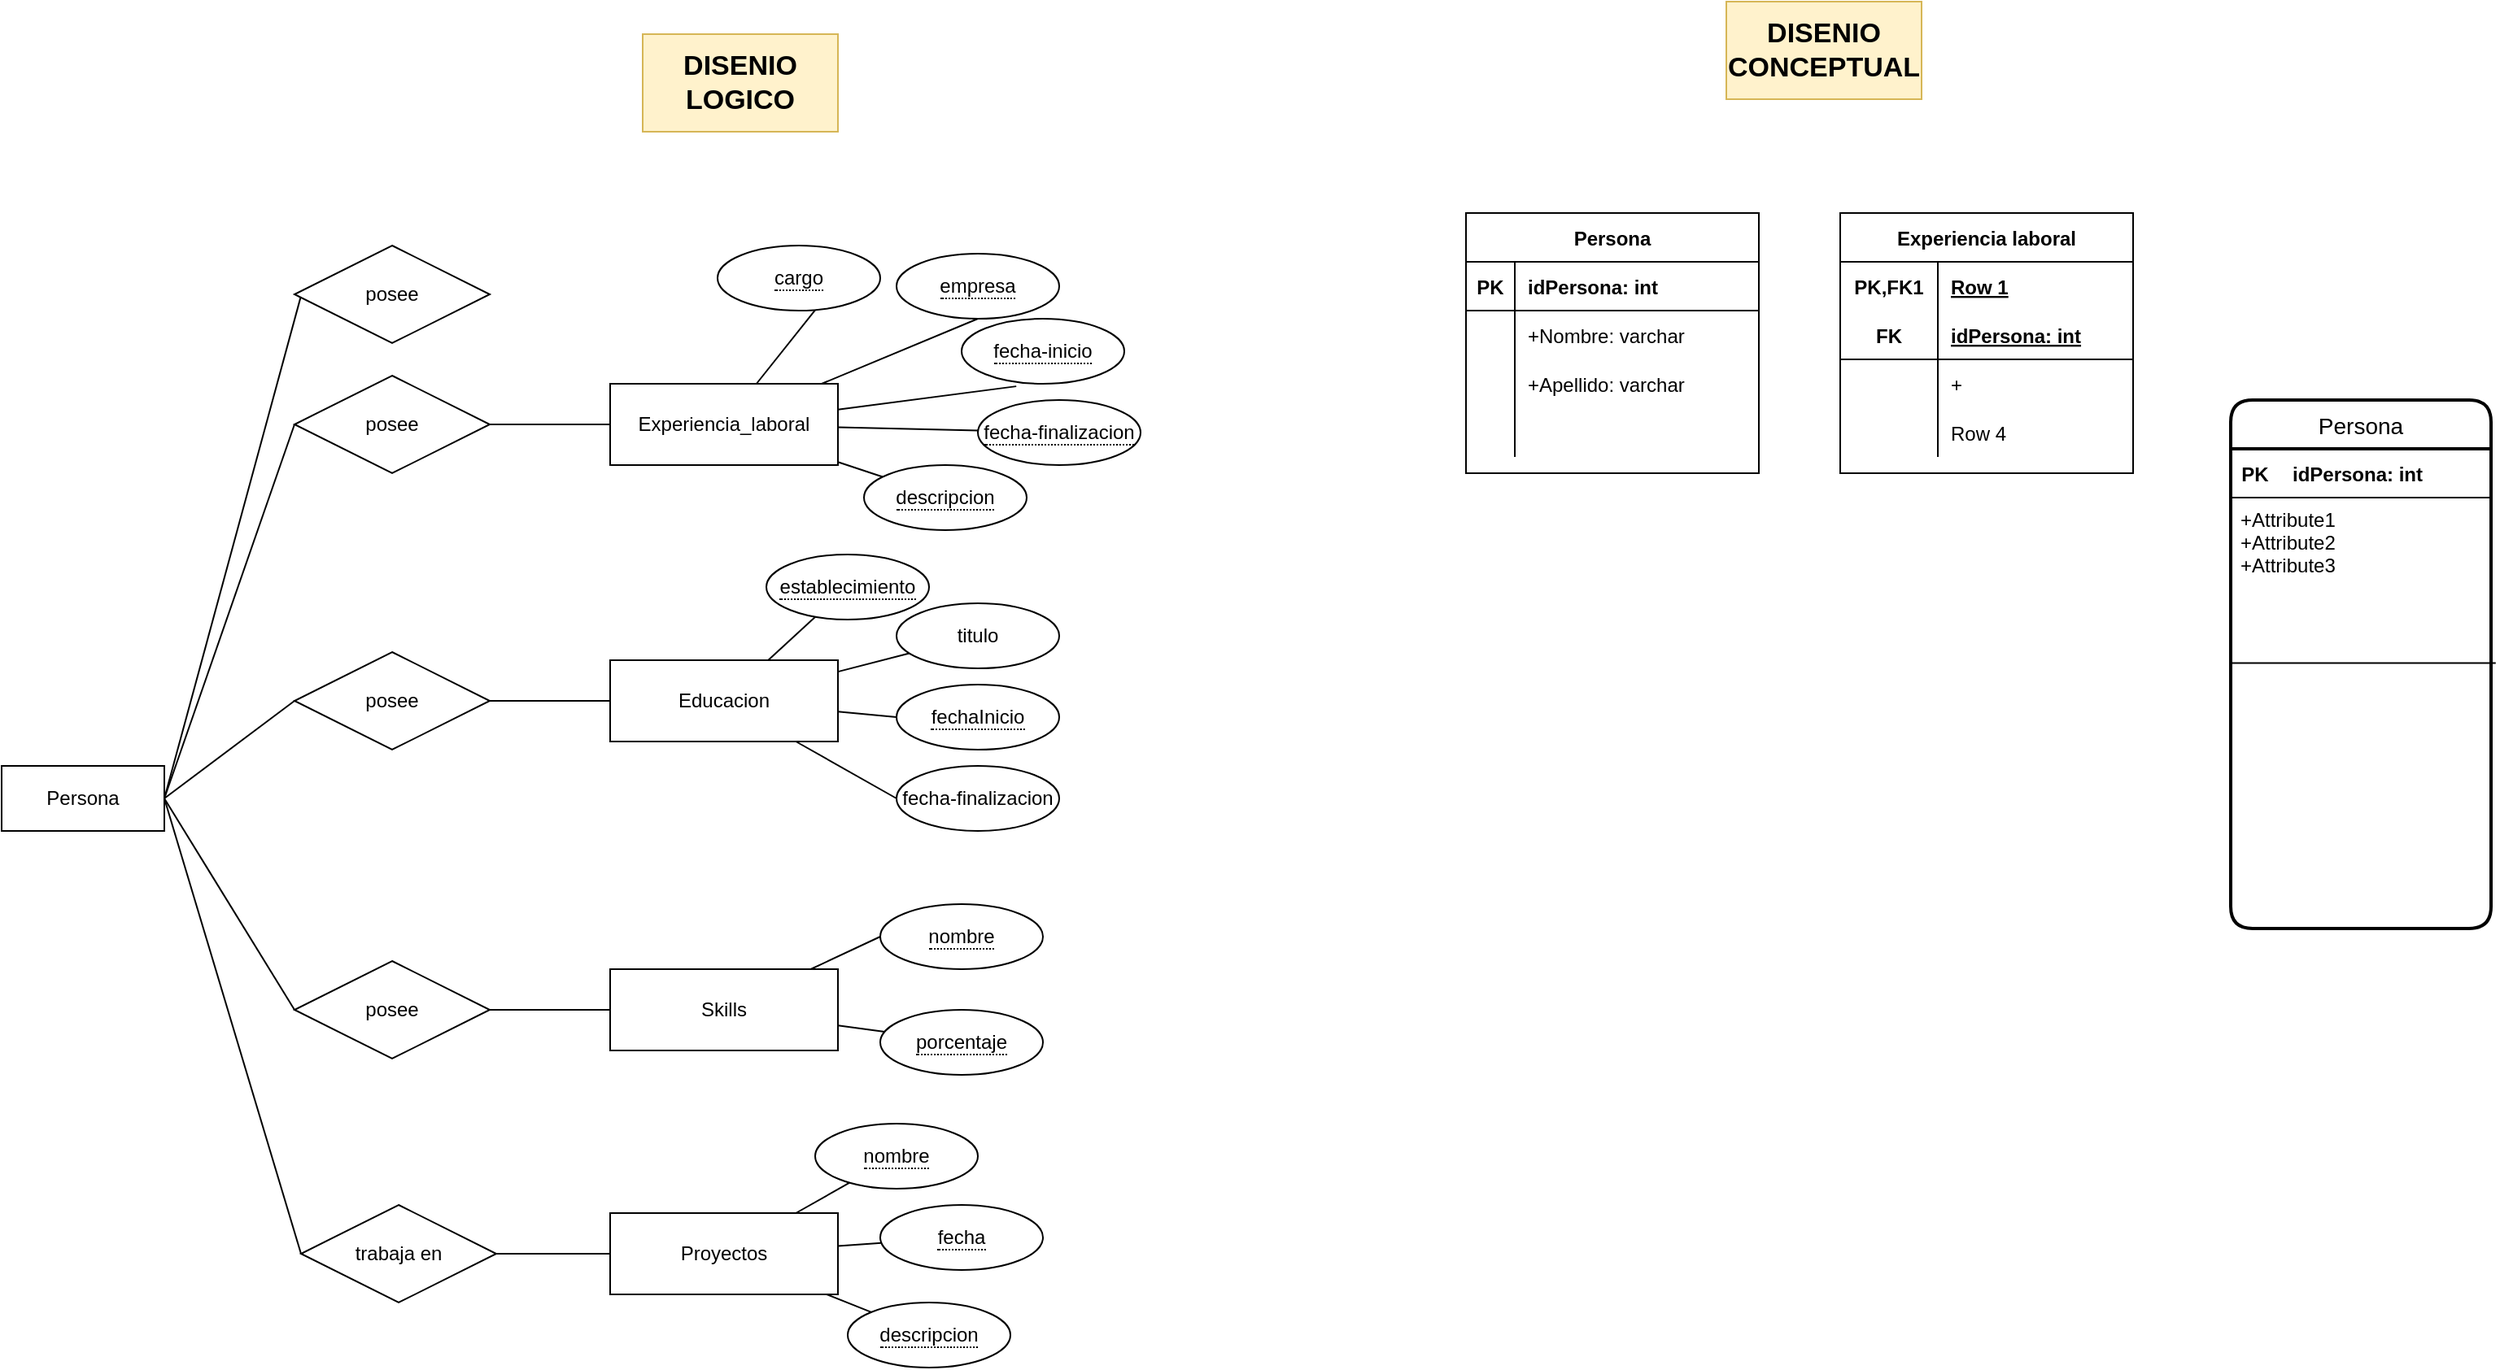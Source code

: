 <mxfile version="17.4.5" type="github">
  <diagram id="QpSm8B5l4Wpi0U74M7_F" name="DER">
    <mxGraphModel dx="769" dy="1584" grid="1" gridSize="10" guides="1" tooltips="1" connect="1" arrows="1" fold="1" page="1" pageScale="1" pageWidth="827" pageHeight="1169" background="none" math="0" shadow="0">
      <root>
        <mxCell id="0" />
        <mxCell id="1" parent="0" />
        <mxCell id="fqEM7C4JD5vtZf74MBdX-1" value="Persona" style="shape=table;startSize=30;container=1;collapsible=1;childLayout=tableLayout;fixedRows=1;rowLines=0;fontStyle=1;align=center;resizeLast=1;" parent="1" vertex="1">
          <mxGeometry x="940" y="20" width="180" height="160" as="geometry">
            <mxRectangle x="940" y="20" width="90" height="30" as="alternateBounds" />
          </mxGeometry>
        </mxCell>
        <mxCell id="fqEM7C4JD5vtZf74MBdX-2" value="" style="shape=tableRow;horizontal=0;startSize=0;swimlaneHead=0;swimlaneBody=0;fillColor=none;collapsible=0;dropTarget=0;points=[[0,0.5],[1,0.5]];portConstraint=eastwest;top=0;left=0;right=0;bottom=1;" parent="fqEM7C4JD5vtZf74MBdX-1" vertex="1">
          <mxGeometry y="30" width="180" height="30" as="geometry" />
        </mxCell>
        <mxCell id="fqEM7C4JD5vtZf74MBdX-3" value="PK" style="shape=partialRectangle;connectable=0;fillColor=none;top=0;left=0;bottom=0;right=0;fontStyle=1;overflow=hidden;" parent="fqEM7C4JD5vtZf74MBdX-2" vertex="1">
          <mxGeometry width="30" height="30" as="geometry">
            <mxRectangle width="30" height="30" as="alternateBounds" />
          </mxGeometry>
        </mxCell>
        <mxCell id="fqEM7C4JD5vtZf74MBdX-4" value="idPersona: int" style="shape=partialRectangle;connectable=0;fillColor=none;top=0;left=0;bottom=0;right=0;align=left;spacingLeft=6;fontStyle=1;overflow=hidden;" parent="fqEM7C4JD5vtZf74MBdX-2" vertex="1">
          <mxGeometry x="30" width="150" height="30" as="geometry">
            <mxRectangle width="150" height="30" as="alternateBounds" />
          </mxGeometry>
        </mxCell>
        <mxCell id="fqEM7C4JD5vtZf74MBdX-5" value="" style="shape=tableRow;horizontal=0;startSize=0;swimlaneHead=0;swimlaneBody=0;fillColor=none;collapsible=0;dropTarget=0;points=[[0,0.5],[1,0.5]];portConstraint=eastwest;top=0;left=0;right=0;bottom=0;" parent="fqEM7C4JD5vtZf74MBdX-1" vertex="1">
          <mxGeometry y="60" width="180" height="30" as="geometry" />
        </mxCell>
        <mxCell id="fqEM7C4JD5vtZf74MBdX-6" value="" style="shape=partialRectangle;connectable=0;fillColor=none;top=0;left=0;bottom=0;right=0;editable=1;overflow=hidden;" parent="fqEM7C4JD5vtZf74MBdX-5" vertex="1">
          <mxGeometry width="30" height="30" as="geometry">
            <mxRectangle width="30" height="30" as="alternateBounds" />
          </mxGeometry>
        </mxCell>
        <mxCell id="fqEM7C4JD5vtZf74MBdX-7" value="+Nombre: varchar" style="shape=partialRectangle;connectable=0;fillColor=none;top=0;left=0;bottom=0;right=0;align=left;spacingLeft=6;overflow=hidden;" parent="fqEM7C4JD5vtZf74MBdX-5" vertex="1">
          <mxGeometry x="30" width="150" height="30" as="geometry">
            <mxRectangle width="150" height="30" as="alternateBounds" />
          </mxGeometry>
        </mxCell>
        <mxCell id="fqEM7C4JD5vtZf74MBdX-8" value="" style="shape=tableRow;horizontal=0;startSize=0;swimlaneHead=0;swimlaneBody=0;fillColor=none;collapsible=0;dropTarget=0;points=[[0,0.5],[1,0.5]];portConstraint=eastwest;top=0;left=0;right=0;bottom=0;" parent="fqEM7C4JD5vtZf74MBdX-1" vertex="1">
          <mxGeometry y="90" width="180" height="30" as="geometry" />
        </mxCell>
        <mxCell id="fqEM7C4JD5vtZf74MBdX-9" value="" style="shape=partialRectangle;connectable=0;fillColor=none;top=0;left=0;bottom=0;right=0;editable=1;overflow=hidden;" parent="fqEM7C4JD5vtZf74MBdX-8" vertex="1">
          <mxGeometry width="30" height="30" as="geometry">
            <mxRectangle width="30" height="30" as="alternateBounds" />
          </mxGeometry>
        </mxCell>
        <mxCell id="fqEM7C4JD5vtZf74MBdX-10" value="+Apellido: varchar" style="shape=partialRectangle;connectable=0;fillColor=none;top=0;left=0;bottom=0;right=0;align=left;spacingLeft=6;overflow=hidden;" parent="fqEM7C4JD5vtZf74MBdX-8" vertex="1">
          <mxGeometry x="30" width="150" height="30" as="geometry">
            <mxRectangle width="150" height="30" as="alternateBounds" />
          </mxGeometry>
        </mxCell>
        <mxCell id="fqEM7C4JD5vtZf74MBdX-11" value="" style="shape=tableRow;horizontal=0;startSize=0;swimlaneHead=0;swimlaneBody=0;fillColor=none;collapsible=0;dropTarget=0;points=[[0,0.5],[1,0.5]];portConstraint=eastwest;top=0;left=0;right=0;bottom=0;" parent="fqEM7C4JD5vtZf74MBdX-1" vertex="1">
          <mxGeometry y="120" width="180" height="30" as="geometry" />
        </mxCell>
        <mxCell id="fqEM7C4JD5vtZf74MBdX-12" value="" style="shape=partialRectangle;connectable=0;fillColor=none;top=0;left=0;bottom=0;right=0;editable=1;overflow=hidden;" parent="fqEM7C4JD5vtZf74MBdX-11" vertex="1">
          <mxGeometry width="30" height="30" as="geometry">
            <mxRectangle width="30" height="30" as="alternateBounds" />
          </mxGeometry>
        </mxCell>
        <mxCell id="fqEM7C4JD5vtZf74MBdX-13" value="" style="shape=partialRectangle;connectable=0;fillColor=none;top=0;left=0;bottom=0;right=0;align=left;spacingLeft=6;overflow=hidden;" parent="fqEM7C4JD5vtZf74MBdX-11" vertex="1">
          <mxGeometry x="30" width="150" height="30" as="geometry">
            <mxRectangle width="150" height="30" as="alternateBounds" />
          </mxGeometry>
        </mxCell>
        <mxCell id="IKc9bVj89uV0Ui4GK-_n-5" style="edgeStyle=none;shape=connector;rounded=0;orthogonalLoop=1;jettySize=auto;html=1;exitX=1;exitY=0.5;exitDx=0;exitDy=0;entryX=0.039;entryY=0.474;entryDx=0;entryDy=0;entryPerimeter=0;labelBackgroundColor=default;fontFamily=Helvetica;fontSize=11;fontColor=default;endArrow=none;strokeColor=default;" edge="1" parent="1" source="chf8NwxJ6LeS7-mmYx3d-1" target="IKc9bVj89uV0Ui4GK-_n-1">
          <mxGeometry relative="1" as="geometry" />
        </mxCell>
        <mxCell id="chf8NwxJ6LeS7-mmYx3d-1" value="Persona" style="whiteSpace=wrap;html=1;align=center;" parent="1" vertex="1">
          <mxGeometry x="40" y="360" width="100" height="40" as="geometry" />
        </mxCell>
        <mxCell id="chf8NwxJ6LeS7-mmYx3d-43" style="edgeStyle=none;shape=connector;rounded=0;orthogonalLoop=1;jettySize=auto;html=1;entryX=0.599;entryY=0.996;entryDx=0;entryDy=0;entryPerimeter=0;labelBackgroundColor=default;fontFamily=Helvetica;fontSize=11;fontColor=default;endArrow=none;strokeColor=default;" parent="1" source="chf8NwxJ6LeS7-mmYx3d-3" target="chf8NwxJ6LeS7-mmYx3d-35" edge="1">
          <mxGeometry relative="1" as="geometry" />
        </mxCell>
        <mxCell id="chf8NwxJ6LeS7-mmYx3d-44" style="edgeStyle=none;shape=connector;rounded=0;orthogonalLoop=1;jettySize=auto;html=1;entryX=0.5;entryY=1;entryDx=0;entryDy=0;labelBackgroundColor=default;fontFamily=Helvetica;fontSize=11;fontColor=default;endArrow=none;strokeColor=default;" parent="1" source="chf8NwxJ6LeS7-mmYx3d-3" target="chf8NwxJ6LeS7-mmYx3d-36" edge="1">
          <mxGeometry relative="1" as="geometry" />
        </mxCell>
        <mxCell id="chf8NwxJ6LeS7-mmYx3d-45" style="edgeStyle=none;shape=connector;rounded=0;orthogonalLoop=1;jettySize=auto;html=1;entryX=0.336;entryY=1.039;entryDx=0;entryDy=0;entryPerimeter=0;labelBackgroundColor=default;fontFamily=Helvetica;fontSize=11;fontColor=default;endArrow=none;strokeColor=default;" parent="1" source="chf8NwxJ6LeS7-mmYx3d-3" target="chf8NwxJ6LeS7-mmYx3d-37" edge="1">
          <mxGeometry relative="1" as="geometry" />
        </mxCell>
        <mxCell id="chf8NwxJ6LeS7-mmYx3d-46" style="edgeStyle=none;shape=connector;rounded=0;orthogonalLoop=1;jettySize=auto;html=1;labelBackgroundColor=default;fontFamily=Helvetica;fontSize=11;fontColor=default;endArrow=none;strokeColor=default;" parent="1" source="chf8NwxJ6LeS7-mmYx3d-3" target="chf8NwxJ6LeS7-mmYx3d-38" edge="1">
          <mxGeometry relative="1" as="geometry" />
        </mxCell>
        <mxCell id="chf8NwxJ6LeS7-mmYx3d-47" style="edgeStyle=none;shape=connector;rounded=0;orthogonalLoop=1;jettySize=auto;html=1;labelBackgroundColor=default;fontFamily=Helvetica;fontSize=11;fontColor=default;endArrow=none;strokeColor=default;" parent="1" source="chf8NwxJ6LeS7-mmYx3d-3" target="chf8NwxJ6LeS7-mmYx3d-39" edge="1">
          <mxGeometry relative="1" as="geometry" />
        </mxCell>
        <mxCell id="chf8NwxJ6LeS7-mmYx3d-3" value="Experiencia_laboral" style="whiteSpace=wrap;html=1;align=center;" parent="1" vertex="1">
          <mxGeometry x="414" y="125" width="140" height="50" as="geometry" />
        </mxCell>
        <mxCell id="chf8NwxJ6LeS7-mmYx3d-49" style="edgeStyle=none;shape=connector;rounded=0;orthogonalLoop=1;jettySize=auto;html=1;labelBackgroundColor=default;fontFamily=Helvetica;fontSize=11;fontColor=default;endArrow=none;strokeColor=default;" parent="1" source="chf8NwxJ6LeS7-mmYx3d-4" target="chf8NwxJ6LeS7-mmYx3d-48" edge="1">
          <mxGeometry relative="1" as="geometry" />
        </mxCell>
        <mxCell id="chf8NwxJ6LeS7-mmYx3d-52" style="edgeStyle=none;shape=connector;rounded=0;orthogonalLoop=1;jettySize=auto;html=1;entryX=0;entryY=0.5;entryDx=0;entryDy=0;labelBackgroundColor=default;fontFamily=Helvetica;fontSize=11;fontColor=default;endArrow=none;strokeColor=default;" parent="1" source="chf8NwxJ6LeS7-mmYx3d-4" target="chf8NwxJ6LeS7-mmYx3d-51" edge="1">
          <mxGeometry relative="1" as="geometry" />
        </mxCell>
        <mxCell id="chf8NwxJ6LeS7-mmYx3d-53" style="edgeStyle=none;shape=connector;rounded=0;orthogonalLoop=1;jettySize=auto;html=1;labelBackgroundColor=default;fontFamily=Helvetica;fontSize=11;fontColor=default;endArrow=none;strokeColor=default;" parent="1" source="chf8NwxJ6LeS7-mmYx3d-4" target="chf8NwxJ6LeS7-mmYx3d-50" edge="1">
          <mxGeometry relative="1" as="geometry" />
        </mxCell>
        <mxCell id="chf8NwxJ6LeS7-mmYx3d-55" style="edgeStyle=none;shape=connector;rounded=0;orthogonalLoop=1;jettySize=auto;html=1;entryX=0;entryY=0.5;entryDx=0;entryDy=0;labelBackgroundColor=default;fontFamily=Helvetica;fontSize=11;fontColor=default;endArrow=none;strokeColor=default;" parent="1" source="chf8NwxJ6LeS7-mmYx3d-4" target="chf8NwxJ6LeS7-mmYx3d-54" edge="1">
          <mxGeometry relative="1" as="geometry" />
        </mxCell>
        <mxCell id="chf8NwxJ6LeS7-mmYx3d-4" value="Educacion" style="whiteSpace=wrap;html=1;align=center;" parent="1" vertex="1">
          <mxGeometry x="414" y="295" width="140" height="50" as="geometry" />
        </mxCell>
        <mxCell id="chf8NwxJ6LeS7-mmYx3d-58" style="edgeStyle=none;shape=connector;rounded=0;orthogonalLoop=1;jettySize=auto;html=1;entryX=0;entryY=0.5;entryDx=0;entryDy=0;labelBackgroundColor=default;fontFamily=Helvetica;fontSize=11;fontColor=default;endArrow=none;strokeColor=default;" parent="1" source="chf8NwxJ6LeS7-mmYx3d-5" target="chf8NwxJ6LeS7-mmYx3d-56" edge="1">
          <mxGeometry relative="1" as="geometry" />
        </mxCell>
        <mxCell id="chf8NwxJ6LeS7-mmYx3d-59" style="edgeStyle=none;shape=connector;rounded=0;orthogonalLoop=1;jettySize=auto;html=1;labelBackgroundColor=default;fontFamily=Helvetica;fontSize=11;fontColor=default;endArrow=none;strokeColor=default;" parent="1" source="chf8NwxJ6LeS7-mmYx3d-5" target="chf8NwxJ6LeS7-mmYx3d-57" edge="1">
          <mxGeometry relative="1" as="geometry" />
        </mxCell>
        <mxCell id="chf8NwxJ6LeS7-mmYx3d-5" value="Skills" style="whiteSpace=wrap;html=1;align=center;" parent="1" vertex="1">
          <mxGeometry x="414" y="485" width="140" height="50" as="geometry" />
        </mxCell>
        <mxCell id="chf8NwxJ6LeS7-mmYx3d-63" style="edgeStyle=none;shape=connector;rounded=0;orthogonalLoop=1;jettySize=auto;html=1;labelBackgroundColor=default;fontFamily=Helvetica;fontSize=11;fontColor=default;endArrow=none;strokeColor=default;" parent="1" source="chf8NwxJ6LeS7-mmYx3d-6" target="chf8NwxJ6LeS7-mmYx3d-60" edge="1">
          <mxGeometry relative="1" as="geometry" />
        </mxCell>
        <mxCell id="chf8NwxJ6LeS7-mmYx3d-64" style="edgeStyle=none;shape=connector;rounded=0;orthogonalLoop=1;jettySize=auto;html=1;labelBackgroundColor=default;fontFamily=Helvetica;fontSize=11;fontColor=default;endArrow=none;strokeColor=default;" parent="1" source="chf8NwxJ6LeS7-mmYx3d-6" target="chf8NwxJ6LeS7-mmYx3d-61" edge="1">
          <mxGeometry relative="1" as="geometry" />
        </mxCell>
        <mxCell id="chf8NwxJ6LeS7-mmYx3d-65" style="edgeStyle=none;shape=connector;rounded=0;orthogonalLoop=1;jettySize=auto;html=1;labelBackgroundColor=default;fontFamily=Helvetica;fontSize=11;fontColor=default;endArrow=none;strokeColor=default;" parent="1" source="chf8NwxJ6LeS7-mmYx3d-6" target="chf8NwxJ6LeS7-mmYx3d-62" edge="1">
          <mxGeometry relative="1" as="geometry" />
        </mxCell>
        <mxCell id="chf8NwxJ6LeS7-mmYx3d-6" value="Proyectos" style="whiteSpace=wrap;html=1;align=center;" parent="1" vertex="1">
          <mxGeometry x="414" y="635" width="140" height="50" as="geometry" />
        </mxCell>
        <mxCell id="chf8NwxJ6LeS7-mmYx3d-7" value="posee" style="shape=rhombus;perimeter=rhombusPerimeter;whiteSpace=wrap;html=1;align=center;" parent="1" vertex="1">
          <mxGeometry x="220" y="120" width="120" height="60" as="geometry" />
        </mxCell>
        <mxCell id="chf8NwxJ6LeS7-mmYx3d-9" value="" style="endArrow=none;html=1;rounded=0;exitX=1;exitY=0.5;exitDx=0;exitDy=0;entryX=0;entryY=0.5;entryDx=0;entryDy=0;" parent="1" source="chf8NwxJ6LeS7-mmYx3d-1" target="chf8NwxJ6LeS7-mmYx3d-7" edge="1">
          <mxGeometry relative="1" as="geometry">
            <mxPoint x="160" y="190" as="sourcePoint" />
            <mxPoint x="320" y="190" as="targetPoint" />
          </mxGeometry>
        </mxCell>
        <mxCell id="chf8NwxJ6LeS7-mmYx3d-15" value="" style="endArrow=none;html=1;rounded=0;exitX=1;exitY=0.5;exitDx=0;exitDy=0;entryX=0;entryY=0.5;entryDx=0;entryDy=0;" parent="1" source="chf8NwxJ6LeS7-mmYx3d-7" target="chf8NwxJ6LeS7-mmYx3d-3" edge="1">
          <mxGeometry relative="1" as="geometry">
            <mxPoint x="320" y="200" as="sourcePoint" />
            <mxPoint x="480" y="200" as="targetPoint" />
          </mxGeometry>
        </mxCell>
        <mxCell id="chf8NwxJ6LeS7-mmYx3d-18" value="posee" style="shape=rhombus;perimeter=rhombusPerimeter;whiteSpace=wrap;html=1;align=center;" parent="1" vertex="1">
          <mxGeometry x="220" y="290" width="120" height="60" as="geometry" />
        </mxCell>
        <mxCell id="chf8NwxJ6LeS7-mmYx3d-20" value="" style="endArrow=none;html=1;rounded=0;exitX=1;exitY=0.5;exitDx=0;exitDy=0;entryX=0;entryY=0.5;entryDx=0;entryDy=0;" parent="1" source="chf8NwxJ6LeS7-mmYx3d-1" target="chf8NwxJ6LeS7-mmYx3d-18" edge="1">
          <mxGeometry relative="1" as="geometry">
            <mxPoint x="310" y="240" as="sourcePoint" />
            <mxPoint x="470" y="240" as="targetPoint" />
          </mxGeometry>
        </mxCell>
        <mxCell id="chf8NwxJ6LeS7-mmYx3d-22" value="" style="endArrow=none;html=1;rounded=0;exitX=1;exitY=0.5;exitDx=0;exitDy=0;entryX=0;entryY=0.5;entryDx=0;entryDy=0;" parent="1" source="chf8NwxJ6LeS7-mmYx3d-18" target="chf8NwxJ6LeS7-mmYx3d-4" edge="1">
          <mxGeometry relative="1" as="geometry">
            <mxPoint x="350" y="320" as="sourcePoint" />
            <mxPoint x="400" y="330" as="targetPoint" />
          </mxGeometry>
        </mxCell>
        <mxCell id="chf8NwxJ6LeS7-mmYx3d-23" value="posee" style="shape=rhombus;perimeter=rhombusPerimeter;whiteSpace=wrap;html=1;align=center;" parent="1" vertex="1">
          <mxGeometry x="220" y="480" width="120" height="60" as="geometry" />
        </mxCell>
        <mxCell id="chf8NwxJ6LeS7-mmYx3d-24" value="trabaja en" style="shape=rhombus;perimeter=rhombusPerimeter;whiteSpace=wrap;html=1;align=center;" parent="1" vertex="1">
          <mxGeometry x="224" y="630" width="120" height="60" as="geometry" />
        </mxCell>
        <mxCell id="chf8NwxJ6LeS7-mmYx3d-26" value="" style="endArrow=none;html=1;rounded=0;entryX=0;entryY=0.5;entryDx=0;entryDy=0;exitX=1;exitY=0.5;exitDx=0;exitDy=0;" parent="1" source="chf8NwxJ6LeS7-mmYx3d-1" target="chf8NwxJ6LeS7-mmYx3d-23" edge="1">
          <mxGeometry relative="1" as="geometry">
            <mxPoint x="210" y="290" as="sourcePoint" />
            <mxPoint x="430" y="310" as="targetPoint" />
          </mxGeometry>
        </mxCell>
        <mxCell id="chf8NwxJ6LeS7-mmYx3d-27" value="" style="endArrow=none;html=1;rounded=0;exitX=1;exitY=0.5;exitDx=0;exitDy=0;entryX=0;entryY=0.5;entryDx=0;entryDy=0;" parent="1" source="chf8NwxJ6LeS7-mmYx3d-1" target="chf8NwxJ6LeS7-mmYx3d-24" edge="1">
          <mxGeometry relative="1" as="geometry">
            <mxPoint x="270" y="310" as="sourcePoint" />
            <mxPoint x="430" y="310" as="targetPoint" />
          </mxGeometry>
        </mxCell>
        <mxCell id="chf8NwxJ6LeS7-mmYx3d-31" value="" style="endArrow=none;html=1;rounded=0;exitX=1;exitY=0.5;exitDx=0;exitDy=0;" parent="1" source="chf8NwxJ6LeS7-mmYx3d-24" target="chf8NwxJ6LeS7-mmYx3d-6" edge="1">
          <mxGeometry relative="1" as="geometry">
            <mxPoint x="270" y="550" as="sourcePoint" />
            <mxPoint x="430" y="550" as="targetPoint" />
          </mxGeometry>
        </mxCell>
        <mxCell id="chf8NwxJ6LeS7-mmYx3d-32" value="" style="endArrow=none;html=1;rounded=0;exitX=1;exitY=0.5;exitDx=0;exitDy=0;entryX=0;entryY=0.5;entryDx=0;entryDy=0;" parent="1" source="chf8NwxJ6LeS7-mmYx3d-23" target="chf8NwxJ6LeS7-mmYx3d-5" edge="1">
          <mxGeometry relative="1" as="geometry">
            <mxPoint x="270" y="480" as="sourcePoint" />
            <mxPoint x="430" y="480" as="targetPoint" />
          </mxGeometry>
        </mxCell>
        <mxCell id="chf8NwxJ6LeS7-mmYx3d-35" value="&lt;span style=&quot;border-bottom: 1px dotted&quot;&gt;cargo&lt;/span&gt;" style="ellipse;whiteSpace=wrap;html=1;align=center;" parent="1" vertex="1">
          <mxGeometry x="480" y="40" width="100" height="40" as="geometry" />
        </mxCell>
        <mxCell id="chf8NwxJ6LeS7-mmYx3d-36" value="&lt;span style=&quot;border-bottom: 1px dotted&quot;&gt;empresa&lt;/span&gt;" style="ellipse;whiteSpace=wrap;html=1;align=center;" parent="1" vertex="1">
          <mxGeometry x="590" y="45" width="100" height="40" as="geometry" />
        </mxCell>
        <mxCell id="chf8NwxJ6LeS7-mmYx3d-37" value="&lt;span style=&quot;border-bottom: 1px dotted&quot;&gt;fecha-inicio&lt;/span&gt;" style="ellipse;whiteSpace=wrap;html=1;align=center;" parent="1" vertex="1">
          <mxGeometry x="630" y="85" width="100" height="40" as="geometry" />
        </mxCell>
        <mxCell id="chf8NwxJ6LeS7-mmYx3d-38" value="&lt;span style=&quot;border-bottom: 1px dotted&quot;&gt;fecha-finalizacion&lt;/span&gt;" style="ellipse;whiteSpace=wrap;html=1;align=center;" parent="1" vertex="1">
          <mxGeometry x="640" y="135" width="100" height="40" as="geometry" />
        </mxCell>
        <mxCell id="chf8NwxJ6LeS7-mmYx3d-39" value="&lt;span style=&quot;border-bottom: 1px dotted&quot;&gt;descripcion&lt;/span&gt;" style="ellipse;whiteSpace=wrap;html=1;align=center;" parent="1" vertex="1">
          <mxGeometry x="570" y="175" width="100" height="40" as="geometry" />
        </mxCell>
        <mxCell id="chf8NwxJ6LeS7-mmYx3d-48" value="&lt;span style=&quot;border-bottom: 1px dotted&quot;&gt;establecimiento&lt;/span&gt;" style="ellipse;whiteSpace=wrap;html=1;align=center;" parent="1" vertex="1">
          <mxGeometry x="510" y="230" width="100" height="40" as="geometry" />
        </mxCell>
        <mxCell id="chf8NwxJ6LeS7-mmYx3d-50" value="titulo" style="ellipse;whiteSpace=wrap;html=1;align=center;" parent="1" vertex="1">
          <mxGeometry x="590" y="260" width="100" height="40" as="geometry" />
        </mxCell>
        <mxCell id="chf8NwxJ6LeS7-mmYx3d-51" value="&lt;span style=&quot;border-bottom: 1px dotted&quot;&gt;fechaInicio&lt;/span&gt;" style="ellipse;whiteSpace=wrap;html=1;align=center;" parent="1" vertex="1">
          <mxGeometry x="590" y="310" width="100" height="40" as="geometry" />
        </mxCell>
        <mxCell id="chf8NwxJ6LeS7-mmYx3d-54" value="fecha-finalizacion" style="ellipse;whiteSpace=wrap;html=1;align=center;" parent="1" vertex="1">
          <mxGeometry x="590" y="360" width="100" height="40" as="geometry" />
        </mxCell>
        <mxCell id="chf8NwxJ6LeS7-mmYx3d-56" value="&lt;span style=&quot;border-bottom: 1px dotted&quot;&gt;nombre&lt;/span&gt;" style="ellipse;whiteSpace=wrap;html=1;align=center;" parent="1" vertex="1">
          <mxGeometry x="580" y="445" width="100" height="40" as="geometry" />
        </mxCell>
        <mxCell id="chf8NwxJ6LeS7-mmYx3d-57" value="&lt;span style=&quot;border-bottom: 1px dotted&quot;&gt;porcentaje&lt;/span&gt;" style="ellipse;whiteSpace=wrap;html=1;align=center;" parent="1" vertex="1">
          <mxGeometry x="580" y="510" width="100" height="40" as="geometry" />
        </mxCell>
        <mxCell id="chf8NwxJ6LeS7-mmYx3d-60" value="&lt;span style=&quot;border-bottom: 1px dotted&quot;&gt;nombre&lt;/span&gt;" style="ellipse;whiteSpace=wrap;html=1;align=center;" parent="1" vertex="1">
          <mxGeometry x="540" y="580" width="100" height="40" as="geometry" />
        </mxCell>
        <mxCell id="chf8NwxJ6LeS7-mmYx3d-61" value="&lt;span style=&quot;border-bottom: 1px dotted&quot;&gt;fecha&lt;/span&gt;" style="ellipse;whiteSpace=wrap;html=1;align=center;" parent="1" vertex="1">
          <mxGeometry x="580" y="630" width="100" height="40" as="geometry" />
        </mxCell>
        <mxCell id="chf8NwxJ6LeS7-mmYx3d-62" value="&lt;span style=&quot;border-bottom: 1px dotted&quot;&gt;descripcion&lt;/span&gt;" style="ellipse;whiteSpace=wrap;html=1;align=center;" parent="1" vertex="1">
          <mxGeometry x="560" y="690" width="100" height="40" as="geometry" />
        </mxCell>
        <mxCell id="IKc9bVj89uV0Ui4GK-_n-1" value="posee" style="shape=rhombus;perimeter=rhombusPerimeter;whiteSpace=wrap;html=1;align=center;" vertex="1" parent="1">
          <mxGeometry x="220" y="40" width="120" height="60" as="geometry" />
        </mxCell>
        <mxCell id="IKc9bVj89uV0Ui4GK-_n-7" value="DISENIO LOGICO" style="rounded=0;whiteSpace=wrap;html=1;fontFamily=Helvetica;fontSize=17;fontStyle=1;fillColor=#fff2cc;strokeColor=#d6b656;" vertex="1" parent="1">
          <mxGeometry x="434" y="-90" width="120" height="60" as="geometry" />
        </mxCell>
        <mxCell id="IKc9bVj89uV0Ui4GK-_n-8" value="DISENIO CONCEPTUAL" style="rounded=0;whiteSpace=wrap;html=1;fontFamily=Helvetica;fontSize=17;fontStyle=1;fillColor=#fff2cc;strokeColor=#d6b656;" vertex="1" parent="1">
          <mxGeometry x="1100" y="-110" width="120" height="60" as="geometry" />
        </mxCell>
        <mxCell id="IKc9bVj89uV0Ui4GK-_n-55" value="Experiencia laboral" style="shape=table;startSize=30;container=1;collapsible=1;childLayout=tableLayout;fixedRows=1;rowLines=0;fontStyle=1;align=center;resizeLast=1;fontFamily=Helvetica;fontSize=12;fontColor=default;" vertex="1" parent="1">
          <mxGeometry x="1170" y="20" width="180" height="160" as="geometry" />
        </mxCell>
        <mxCell id="IKc9bVj89uV0Ui4GK-_n-56" value="" style="shape=tableRow;horizontal=0;startSize=0;swimlaneHead=0;swimlaneBody=0;fillColor=none;collapsible=0;dropTarget=0;points=[[0,0.5],[1,0.5]];portConstraint=eastwest;top=0;left=0;right=0;bottom=0;fontFamily=Helvetica;fontSize=12;fontColor=default;" vertex="1" parent="IKc9bVj89uV0Ui4GK-_n-55">
          <mxGeometry y="30" width="180" height="30" as="geometry" />
        </mxCell>
        <mxCell id="IKc9bVj89uV0Ui4GK-_n-57" value="PK,FK1" style="shape=partialRectangle;connectable=0;fillColor=none;top=0;left=0;bottom=0;right=0;fontStyle=1;overflow=hidden;fontFamily=Helvetica;fontSize=12;fontColor=default;" vertex="1" parent="IKc9bVj89uV0Ui4GK-_n-56">
          <mxGeometry width="60" height="30" as="geometry">
            <mxRectangle width="60" height="30" as="alternateBounds" />
          </mxGeometry>
        </mxCell>
        <mxCell id="IKc9bVj89uV0Ui4GK-_n-58" value="Row 1" style="shape=partialRectangle;connectable=0;fillColor=none;top=0;left=0;bottom=0;right=0;align=left;spacingLeft=6;fontStyle=5;overflow=hidden;fontFamily=Helvetica;fontSize=12;fontColor=default;" vertex="1" parent="IKc9bVj89uV0Ui4GK-_n-56">
          <mxGeometry x="60" width="120" height="30" as="geometry">
            <mxRectangle width="120" height="30" as="alternateBounds" />
          </mxGeometry>
        </mxCell>
        <mxCell id="IKc9bVj89uV0Ui4GK-_n-59" value="" style="shape=tableRow;horizontal=0;startSize=0;swimlaneHead=0;swimlaneBody=0;fillColor=none;collapsible=0;dropTarget=0;points=[[0,0.5],[1,0.5]];portConstraint=eastwest;top=0;left=0;right=0;bottom=1;fontFamily=Helvetica;fontSize=12;fontColor=default;" vertex="1" parent="IKc9bVj89uV0Ui4GK-_n-55">
          <mxGeometry y="60" width="180" height="30" as="geometry" />
        </mxCell>
        <mxCell id="IKc9bVj89uV0Ui4GK-_n-60" value="FK" style="shape=partialRectangle;connectable=0;fillColor=none;top=0;left=0;bottom=0;right=0;fontStyle=1;overflow=hidden;fontFamily=Helvetica;fontSize=12;fontColor=default;" vertex="1" parent="IKc9bVj89uV0Ui4GK-_n-59">
          <mxGeometry width="60" height="30" as="geometry">
            <mxRectangle width="60" height="30" as="alternateBounds" />
          </mxGeometry>
        </mxCell>
        <mxCell id="IKc9bVj89uV0Ui4GK-_n-61" value="idPersona: int" style="shape=partialRectangle;connectable=0;fillColor=none;top=0;left=0;bottom=0;right=0;align=left;spacingLeft=6;fontStyle=5;overflow=hidden;fontFamily=Helvetica;fontSize=12;fontColor=default;" vertex="1" parent="IKc9bVj89uV0Ui4GK-_n-59">
          <mxGeometry x="60" width="120" height="30" as="geometry">
            <mxRectangle width="120" height="30" as="alternateBounds" />
          </mxGeometry>
        </mxCell>
        <mxCell id="IKc9bVj89uV0Ui4GK-_n-62" value="" style="shape=tableRow;horizontal=0;startSize=0;swimlaneHead=0;swimlaneBody=0;fillColor=none;collapsible=0;dropTarget=0;points=[[0,0.5],[1,0.5]];portConstraint=eastwest;top=0;left=0;right=0;bottom=0;fontFamily=Helvetica;fontSize=12;fontColor=default;" vertex="1" parent="IKc9bVj89uV0Ui4GK-_n-55">
          <mxGeometry y="90" width="180" height="30" as="geometry" />
        </mxCell>
        <mxCell id="IKc9bVj89uV0Ui4GK-_n-63" value="" style="shape=partialRectangle;connectable=0;fillColor=none;top=0;left=0;bottom=0;right=0;editable=1;overflow=hidden;fontFamily=Helvetica;fontSize=12;fontColor=default;" vertex="1" parent="IKc9bVj89uV0Ui4GK-_n-62">
          <mxGeometry width="60" height="30" as="geometry">
            <mxRectangle width="60" height="30" as="alternateBounds" />
          </mxGeometry>
        </mxCell>
        <mxCell id="IKc9bVj89uV0Ui4GK-_n-64" value="+" style="shape=partialRectangle;connectable=0;fillColor=none;top=0;left=0;bottom=0;right=0;align=left;spacingLeft=6;overflow=hidden;fontFamily=Helvetica;fontSize=12;fontColor=default;" vertex="1" parent="IKc9bVj89uV0Ui4GK-_n-62">
          <mxGeometry x="60" width="120" height="30" as="geometry">
            <mxRectangle width="120" height="30" as="alternateBounds" />
          </mxGeometry>
        </mxCell>
        <mxCell id="IKc9bVj89uV0Ui4GK-_n-65" value="" style="shape=tableRow;horizontal=0;startSize=0;swimlaneHead=0;swimlaneBody=0;fillColor=none;collapsible=0;dropTarget=0;points=[[0,0.5],[1,0.5]];portConstraint=eastwest;top=0;left=0;right=0;bottom=0;fontFamily=Helvetica;fontSize=12;fontColor=default;" vertex="1" parent="IKc9bVj89uV0Ui4GK-_n-55">
          <mxGeometry y="120" width="180" height="30" as="geometry" />
        </mxCell>
        <mxCell id="IKc9bVj89uV0Ui4GK-_n-66" value="" style="shape=partialRectangle;connectable=0;fillColor=none;top=0;left=0;bottom=0;right=0;editable=1;overflow=hidden;fontFamily=Helvetica;fontSize=12;fontColor=default;" vertex="1" parent="IKc9bVj89uV0Ui4GK-_n-65">
          <mxGeometry width="60" height="30" as="geometry">
            <mxRectangle width="60" height="30" as="alternateBounds" />
          </mxGeometry>
        </mxCell>
        <mxCell id="IKc9bVj89uV0Ui4GK-_n-67" value="Row 4" style="shape=partialRectangle;connectable=0;fillColor=none;top=0;left=0;bottom=0;right=0;align=left;spacingLeft=6;overflow=hidden;fontFamily=Helvetica;fontSize=12;fontColor=default;" vertex="1" parent="IKc9bVj89uV0Ui4GK-_n-65">
          <mxGeometry x="60" width="120" height="30" as="geometry">
            <mxRectangle width="120" height="30" as="alternateBounds" />
          </mxGeometry>
        </mxCell>
        <mxCell id="IKc9bVj89uV0Ui4GK-_n-74" value="Persona" style="swimlane;childLayout=stackLayout;horizontal=1;startSize=30;horizontalStack=0;rounded=1;fontSize=14;fontStyle=0;strokeWidth=2;resizeParent=0;resizeLast=1;shadow=0;dashed=0;align=center;fontFamily=Helvetica;fontColor=default;" vertex="1" parent="1">
          <mxGeometry x="1410" y="135" width="160" height="325" as="geometry" />
        </mxCell>
        <mxCell id="IKc9bVj89uV0Ui4GK-_n-81" value="" style="shape=table;startSize=0;container=1;collapsible=1;childLayout=tableLayout;fixedRows=1;rowLines=0;fontStyle=0;align=center;resizeLast=1;strokeColor=none;fillColor=none;collapsible=0;fontFamily=Helvetica;fontSize=12;fontColor=default;" vertex="1" parent="IKc9bVj89uV0Ui4GK-_n-74">
          <mxGeometry y="30" width="160" height="30" as="geometry" />
        </mxCell>
        <mxCell id="IKc9bVj89uV0Ui4GK-_n-82" value="" style="shape=tableRow;horizontal=0;startSize=0;swimlaneHead=0;swimlaneBody=0;fillColor=none;collapsible=0;dropTarget=0;points=[[0,0.5],[1,0.5]];portConstraint=eastwest;top=0;left=0;right=0;bottom=1;fontFamily=Helvetica;fontSize=12;fontColor=default;" vertex="1" parent="IKc9bVj89uV0Ui4GK-_n-81">
          <mxGeometry width="160" height="30" as="geometry" />
        </mxCell>
        <mxCell id="IKc9bVj89uV0Ui4GK-_n-83" value="PK" style="shape=partialRectangle;connectable=0;fillColor=none;top=0;left=0;bottom=0;right=0;fontStyle=1;overflow=hidden;fontFamily=Helvetica;fontSize=12;fontColor=default;" vertex="1" parent="IKc9bVj89uV0Ui4GK-_n-82">
          <mxGeometry width="30" height="30" as="geometry">
            <mxRectangle width="30" height="30" as="alternateBounds" />
          </mxGeometry>
        </mxCell>
        <mxCell id="IKc9bVj89uV0Ui4GK-_n-84" value="idPersona: int" style="shape=partialRectangle;connectable=0;fillColor=none;top=0;left=0;bottom=0;right=0;align=left;spacingLeft=6;fontStyle=1;overflow=hidden;fontFamily=Helvetica;fontSize=12;fontColor=default;" vertex="1" parent="IKc9bVj89uV0Ui4GK-_n-82">
          <mxGeometry x="30" width="130" height="30" as="geometry">
            <mxRectangle width="130" height="30" as="alternateBounds" />
          </mxGeometry>
        </mxCell>
        <mxCell id="IKc9bVj89uV0Ui4GK-_n-75" value="+Attribute1&#xa;+Attribute2&#xa;+Attribute3" style="align=left;strokeColor=none;fillColor=none;spacingLeft=4;fontSize=12;verticalAlign=top;resizable=0;rotatable=0;part=1;fontFamily=Helvetica;fontColor=default;" vertex="1" parent="IKc9bVj89uV0Ui4GK-_n-74">
          <mxGeometry y="60" width="160" height="265" as="geometry" />
        </mxCell>
        <mxCell id="IKc9bVj89uV0Ui4GK-_n-101" value="" style="endArrow=none;html=1;rounded=0;labelBackgroundColor=default;fontFamily=Helvetica;fontSize=12;fontColor=default;strokeColor=default;shape=connector;entryX=1.018;entryY=0.384;entryDx=0;entryDy=0;entryPerimeter=0;exitX=0;exitY=0.384;exitDx=0;exitDy=0;exitPerimeter=0;" edge="1" parent="IKc9bVj89uV0Ui4GK-_n-74" source="IKc9bVj89uV0Ui4GK-_n-75" target="IKc9bVj89uV0Ui4GK-_n-75">
          <mxGeometry width="50" height="50" relative="1" as="geometry">
            <mxPoint x="-20" y="215" as="sourcePoint" />
            <mxPoint x="30" y="165" as="targetPoint" />
          </mxGeometry>
        </mxCell>
      </root>
    </mxGraphModel>
  </diagram>
</mxfile>
